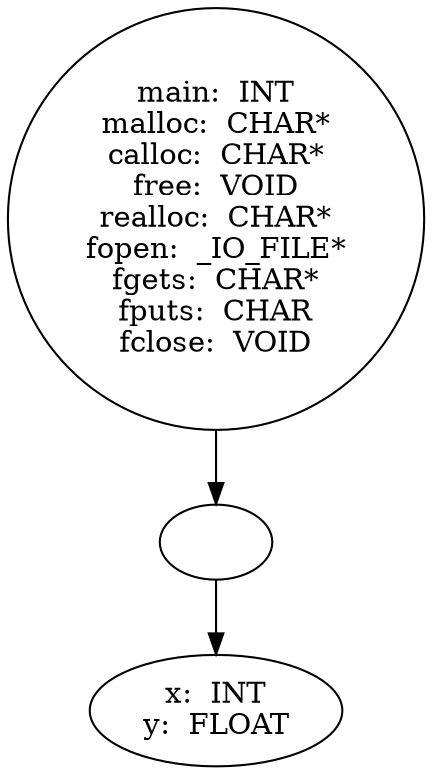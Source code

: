 digraph AST {
  "135951641464592" [label="main:  INT
malloc:  CHAR*
calloc:  CHAR*
free:  VOID
realloc:  CHAR*
fopen:  _IO_FILE*
fgets:  CHAR*
fputs:  CHAR
fclose:  VOID"];
  "135951641464592" -> "135951641466416";
  "135951641466416" [label=""];
  "135951641466416" -> "135951641464448";
  "135951641464448" [label="x:  INT
y:  FLOAT"];
}
